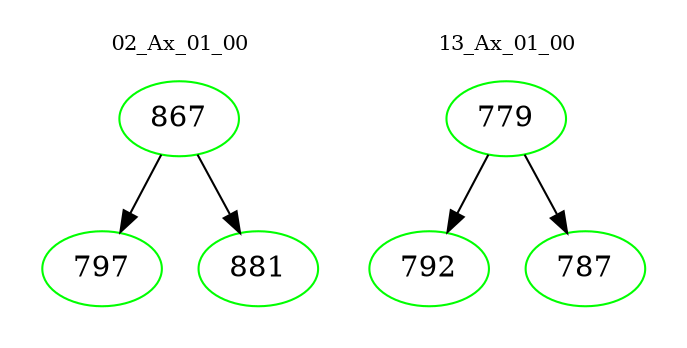 digraph{
subgraph cluster_0 {
color = white
label = "02_Ax_01_00";
fontsize=10;
T0_867 [label="867", color="green"]
T0_867 -> T0_797 [color="black"]
T0_797 [label="797", color="green"]
T0_867 -> T0_881 [color="black"]
T0_881 [label="881", color="green"]
}
subgraph cluster_1 {
color = white
label = "13_Ax_01_00";
fontsize=10;
T1_779 [label="779", color="green"]
T1_779 -> T1_792 [color="black"]
T1_792 [label="792", color="green"]
T1_779 -> T1_787 [color="black"]
T1_787 [label="787", color="green"]
}
}
